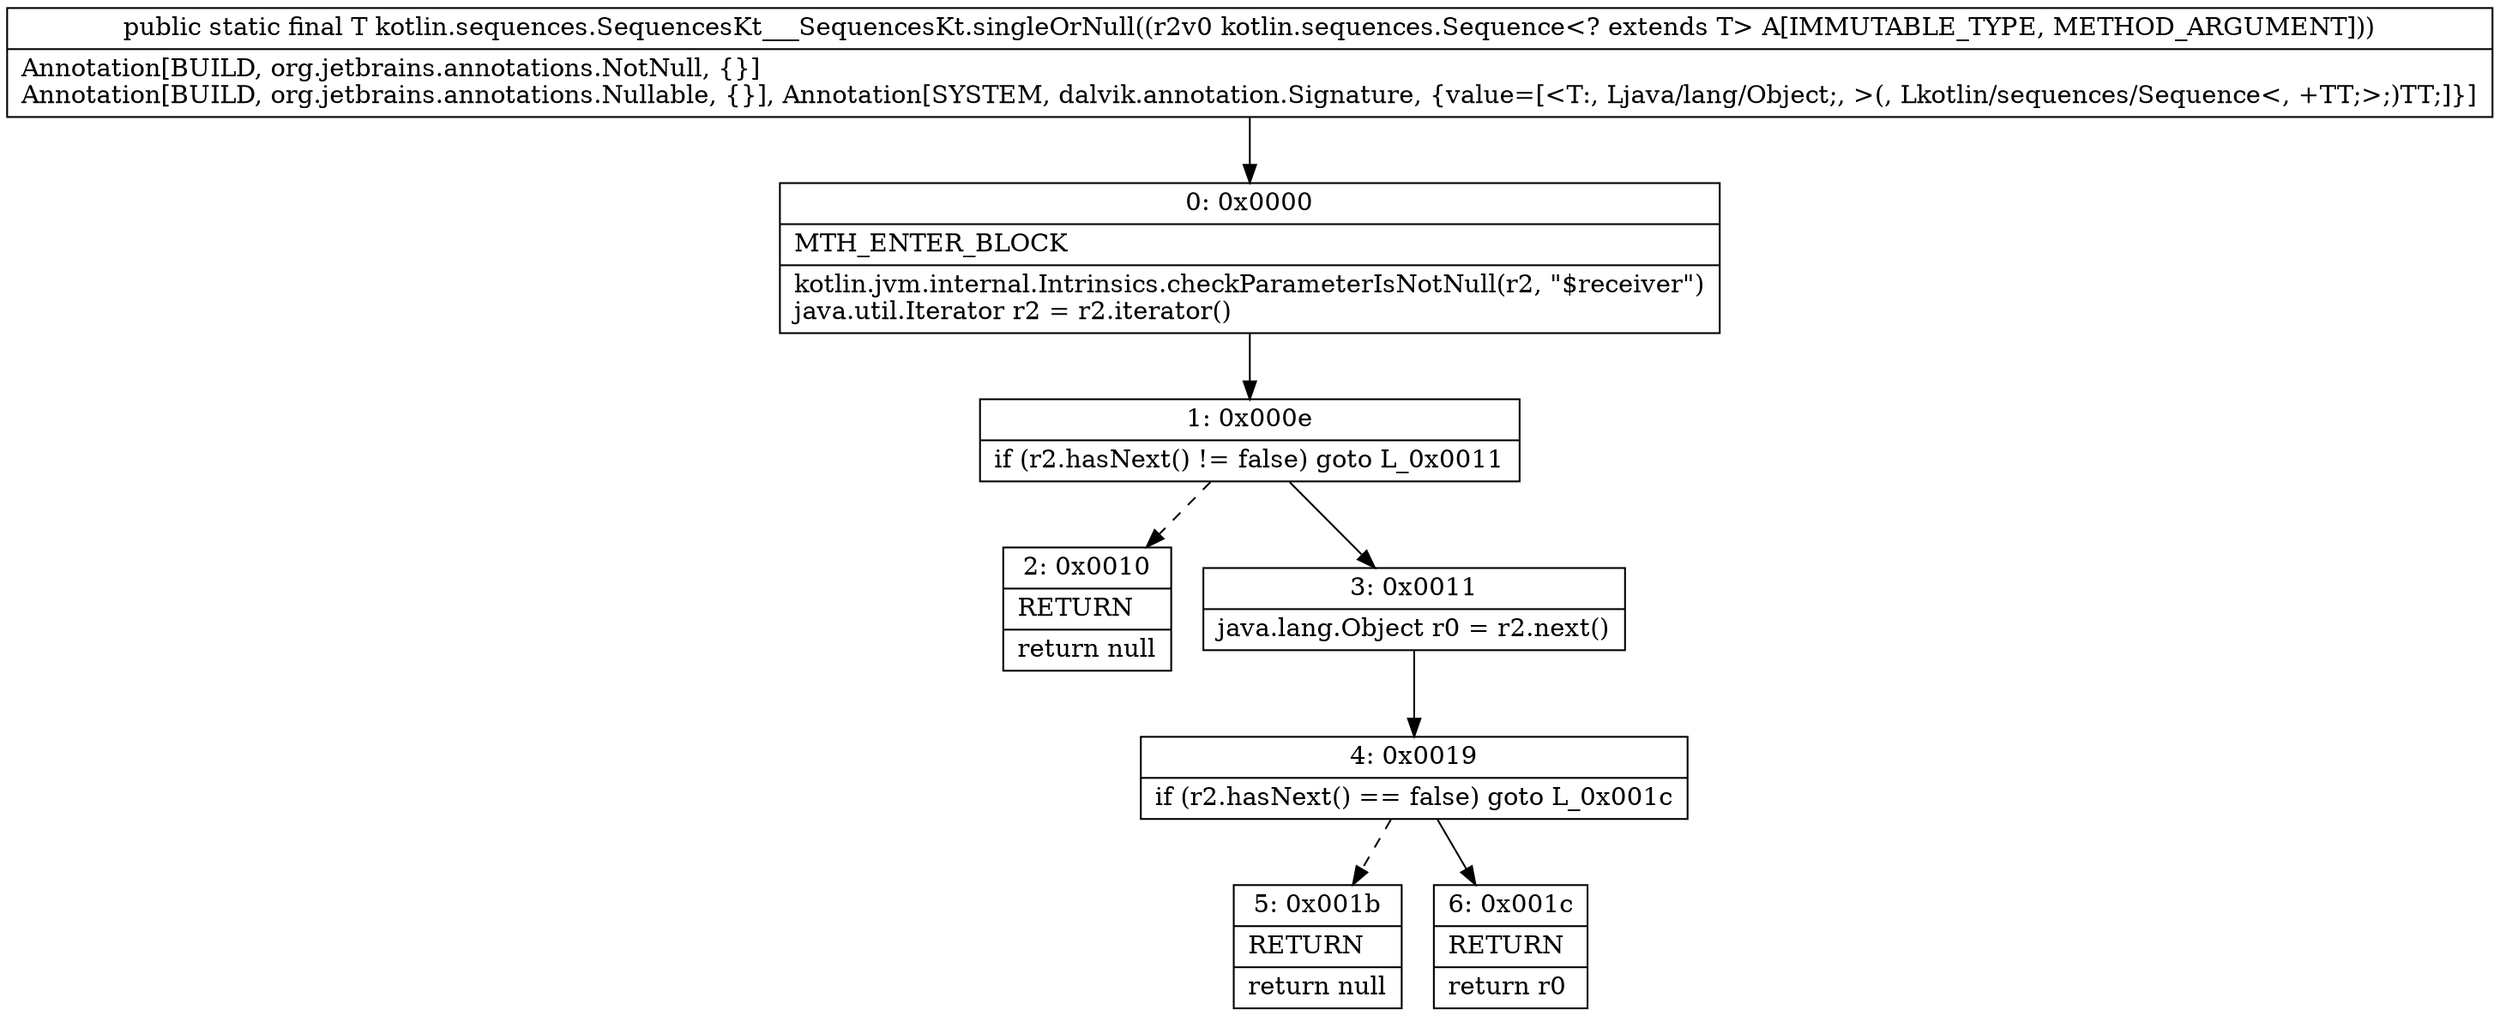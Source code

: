 digraph "CFG forkotlin.sequences.SequencesKt___SequencesKt.singleOrNull(Lkotlin\/sequences\/Sequence;)Ljava\/lang\/Object;" {
Node_0 [shape=record,label="{0\:\ 0x0000|MTH_ENTER_BLOCK\l|kotlin.jvm.internal.Intrinsics.checkParameterIsNotNull(r2, \"$receiver\")\ljava.util.Iterator r2 = r2.iterator()\l}"];
Node_1 [shape=record,label="{1\:\ 0x000e|if (r2.hasNext() != false) goto L_0x0011\l}"];
Node_2 [shape=record,label="{2\:\ 0x0010|RETURN\l|return null\l}"];
Node_3 [shape=record,label="{3\:\ 0x0011|java.lang.Object r0 = r2.next()\l}"];
Node_4 [shape=record,label="{4\:\ 0x0019|if (r2.hasNext() == false) goto L_0x001c\l}"];
Node_5 [shape=record,label="{5\:\ 0x001b|RETURN\l|return null\l}"];
Node_6 [shape=record,label="{6\:\ 0x001c|RETURN\l|return r0\l}"];
MethodNode[shape=record,label="{public static final T kotlin.sequences.SequencesKt___SequencesKt.singleOrNull((r2v0 kotlin.sequences.Sequence\<? extends T\> A[IMMUTABLE_TYPE, METHOD_ARGUMENT]))  | Annotation[BUILD, org.jetbrains.annotations.NotNull, \{\}]\lAnnotation[BUILD, org.jetbrains.annotations.Nullable, \{\}], Annotation[SYSTEM, dalvik.annotation.Signature, \{value=[\<T:, Ljava\/lang\/Object;, \>(, Lkotlin\/sequences\/Sequence\<, +TT;\>;)TT;]\}]\l}"];
MethodNode -> Node_0;
Node_0 -> Node_1;
Node_1 -> Node_2[style=dashed];
Node_1 -> Node_3;
Node_3 -> Node_4;
Node_4 -> Node_5[style=dashed];
Node_4 -> Node_6;
}


